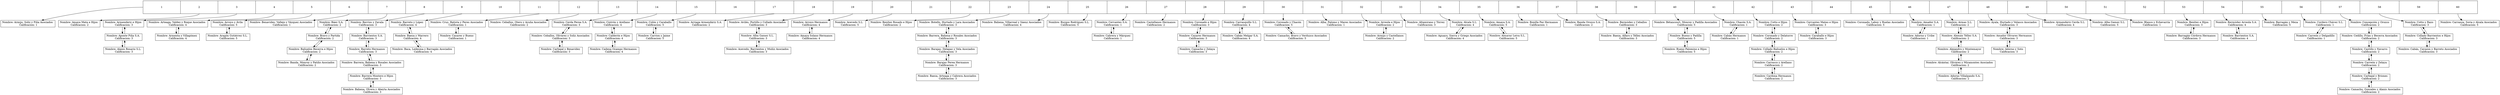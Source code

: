 digraph G {
 node [shape=record]; 
 vec[height=1 width=180 label="<f1> 1 |<f2> 2 |<f3> 3 |<f4> 4 |<f5> 5 |<f6> 6 |<f7> 7 |<f8> 8 |<f9> 9 |<f10> 10 |<f11> 11 |<f12> 12 |<f13> 13 |<f14> 14 |<f15> 15 |<f16> 16 |<f17> 17 |<f18> 18 |<f19> 19 |<f20> 20 |<f21> 21 |<f22> 22 |<f23> 23 |<f24> 24 |<f25> 25 |<f26> 26 |<f27> 27 |<f28> 28 |<f29> 29 |<f30> 30 |<f31> 31 |<f32> 32 |<f33> 33 |<f34> 34 |<f35> 35 |<f36> 36 |<f37> 37 |<f38> 38 |<f39> 39 |<f40> 40 |<f41> 41 |<f42> 42 |<f43> 43 |<f44> 44 |<f45> 45 |<f46> 46 |<f47> 47 |<f48> 48 |<f49> 49 |<f50> 50 |<f51> 51 |<f52> 52 |<f53> 53 |<f54> 54 |<f55> 55 |<f56> 56 |<f57> 57 |<f58> 58 |<f59> 59 |<f60> 60"];
7[label="Nombre: Armijo, Soliz y Piña Asociados \n Calificacion: 1"];
8[label="Nombre: Amaya Mata e Hijos \n Calificacion: 2"];
5[label="Nombre: Armendáriz e Hijos \n Calificacion: 3"];
6[label="Nombre: Aponte Piña S.A. \n Calificacion: 3"];
3[label="Nombre: Alanis Rosario S.L. \n Calificacion: 3"];
1[label="Nombre: Arteaga, Valdez y Roque Asociados \n Calificacion: 4"];
4[label="Nombre: Armenta y Villagómez \n Calificacion: 4"];
2[label="Nombre: Arroyo y Ávila \n Calificacion: 5"];
9[label="Nombre: Aragón Gutiérrez S.L. \n Calificacion: 5"];
22[label="Nombre: Benavides, Vallejo y Vázquez Asociados \n Calificacion: 1"];
20[label="Nombre: Báez S.A. \n Calificacion: 2"];
14[label="Nombre: Bravo y Partida \n Calificacion: 2"];
21[label="Nombre: Bañuelos Becerra e Hijos \n Calificacion: 2"];
23[label="Nombre: Banda, Monroy y Patiño Asociados \n Calificacion: 2"];
12[label="Nombre: Berríos y Zavala \n Calificacion: 3"];
13[label="Nombre: Barrientos S.A. \n Calificacion: 3"];
19[label="Nombre: Barreto Hermanos \n Calificacion: 3"];
11[label="Nombre: Barrera, Bahena y Rosales Asociados \n Calificacion: 3"];
18[label="Nombre: Barrera Montero e Hijos \n Calificacion: 3"];
15[label="Nombre: Bahena, Olvera y Abeyta Asociados \n Calificacion: 3"];
10[label="Nombre: Barreto y López \n Calificacion: 4"];
17[label="Nombre: Baeza y Marrero \n Calificacion: 4"];
16[label="Nombre: Baca, Ledesma y Barragán Asociados \n Calificacion: 4"];
32[label="Nombre: Cruz, Batista y Peres Asociados \n Calificacion: 1"];
30[label="Nombre: Casares y Bueno \n Calificacion: 1"];
25[label="Nombre: Ceballos, Otero y Acuña Asociados \n Calificacion: 2"];
29[label="Nombre: Cerda Perea S.A. \n Calificacion: 3"];
27[label="Nombre: Ceballos, Olivárez y Soliz Asociados \n Calificacion: 3"];
31[label="Nombre: Carbajal y Benavídez \n Calificacion: 3"];
34[label="Nombre: Cintrón y Arellano \n Calificacion: 4"];
28[label="Nombre: Calderón e Hijos \n Calificacion: 4"];
33[label="Nombre: Cadena Ocampo Hermanos \n Calificacion: 4"];
24[label="Nombre: Colón y Caraballo \n Calificacion: 5"];
26[label="Nombre: Carrion y Jaime \n Calificacion: 5"];
36[label="Nombre: Arriaga Armendáriz S.A. \n Calificacion: 2"];
40[label="Nombre: Avilés, Portillo y Collado Asociados \n Calificacion: 3"];
35[label="Nombre: Alba Gamez S.L. \n Calificacion: 3"];
38[label="Nombre: Acevedo, Barrientos y Muñiz Asociados \n Calificacion: 3"];
41[label="Nombre: Arroyo Hermanos \n Calificacion: 4"];
37[label="Nombre: Amaya Solano Hermanos \n Calificacion: 4"];
39[label="Nombre: Acevedo S.L. \n Calificacion: 5"];
42[label="Nombre: Benítez Rosado e Hijos \n Calificacion: 2"];
43[label="Nombre: Botello, Hurtado y Lara Asociados \n Calificacion: 3"];
45[label="Nombre: Barrera, Bahena y Rosales Asociados \n Calificacion: 3"];
44[label="Nombre: Barajas, Delapaz y Vela Asociados \n Calificacion: 3"];
47[label="Nombre: Barajas Perea Hermanos \n Calificacion: 3"];
48[label="Nombre: Baeza, Arteaga y Cabrera Asociados \n Calificacion: 3"];
46[label="Nombre: Bahena, Villarreal y Sáenz Asociados \n Calificacion: 4"];
49[label="Nombre: Burgos Rodríquez S.L. \n Calificacion: 5"];
59[label="Nombre: Cervantes S.A. \n Calificacion: 1"];
52[label="Nombre: Cabrera y Márquez \n Calificacion: 1"];
56[label="Nombre: Castellanos Hermanos \n Calificacion: 2"];
55[label="Nombre: Coronado e Hijos \n Calificacion: 3"];
58[label="Nombre: Cazares Hermanos \n Calificacion: 3"];
54[label="Nombre: Camacho y Zelaya \n Calificacion: 3"];
57[label="Nombre: Carrasquillo S.L. \n Calificacion: 4"];
53[label="Nombre: Cabán Melgar S.A. \n Calificacion: 4"];
51[label="Nombre: Coronado y Chacón \n Calificacion: 5"];
50[label="Nombre: Camacho, Bravo y Verduzco Asociados \n Calificacion: 5"];
60[label="Nombre: Alba, Palomo y Mares Asociados \n Calificacion: 1"];
65[label="Nombre: Arreola e Hijos \n Calificacion: 2"];
66[label="Nombre: Armijo y Castellanos \n Calificacion: 2"];
63[label="Nombre: Altamirano y Tórrez \n Calificacion: 3"];
64[label="Nombre: Alcala S.L. \n Calificacion: 4"];
61[label="Nombre: Aguayo, Sierra y Griego Asociados \n Calificacion: 4"];
67[label="Nombre: Amaya S.A. \n Calificacion: 5"];
62[label="Nombre: Almaraz Leiva S.L. \n Calificacion: 5"];
69[label="Nombre: Bonilla Paz Hermanos \n Calificacion: 1"];
68[label="Nombre: Banda Orozco S.A. \n Calificacion: 2"];
71[label="Nombre: Bermúdez y Ceballos \n Calificacion: 3"];
73[label="Nombre: Baeza, Alfaro y Téllez Asociados \n Calificacion: 3"];
70[label="Nombre: Bétancourt, Monroy y Padilla Asociados \n Calificacion: 5"];
72[label="Nombre: Bueno y Padilla \n Calificacion: 5"];
74[label="Nombre: Bueno Palomino e Hijos \n Calificacion: 5"];
78[label="Nombre: Chacón S.A. \n Calificacion: 1"];
77[label="Nombre: Cabán Hermanos \n Calificacion: 1"];
79[label="Nombre: Cotto e Hijos \n Calificacion: 2"];
75[label="Nombre: Coronado y Delatorre \n Calificacion: 2"];
76[label="Nombre: Collado Bañuelos e Hijos \n Calificacion: 2"];
83[label="Nombre: Carrasco y Arellano \n Calificacion: 2"];
84[label="Nombre: Cardona Hermanos \n Calificacion: 2"];
81[label="Nombre: Cervantes Mateo e Hijos \n Calificacion: 3"];
82[label="Nombre: Caraballo e Hijos \n Calificacion: 3"];
80[label="Nombre: Coronado, Laboy y Ruelas Asociados \n Calificacion: 5"];
89[label="Nombre: Amador S.A. \n Calificacion: 1"];
86[label="Nombre: Adorno y Uribe \n Calificacion: 1"];
90[label="Nombre: Armas S.L. \n Calificacion: 2"];
88[label="Nombre: Alemán Téllez S.A. \n Calificacion: 2"];
92[label="Nombre: Alejandro y Montemayor \n Calificacion: 2"];
85[label="Nombre: Alcántar, Olivárez y Miramontes Asociados \n Calificacion: 2"];
87[label="Nombre: Adorno Villalpando S.A. \n Calificacion: 2"];
91[label="Nombre: Ayala, Hurtado y Velasco Asociados \n Calificacion: 3"];
95[label="Nombre: Amador Olivares Hermanos \n Calificacion: 3"];
93[label="Nombre: Adorno y Soto \n Calificacion: 3"];
94[label="Nombre: Armendáriz Cerda S.L. \n Calificacion: 4"];
96[label="Nombre: Alba Gamez S.L. \n Calificacion: 5"];
102[label="Nombre: Blanco y Echevarría \n Calificacion: 1"];
101[label="Nombre: Benítez e Hijos \n Calificacion: 3"];
98[label="Nombre: Barragán Córdova Hermanos \n Calificacion: 3"];
99[label="Nombre: Bermúdez Arreola S.A. \n Calificacion: 4"];
97[label="Nombre: Barrientos S.A. \n Calificacion: 4"];
100[label="Nombre: Barragán y Meza \n Calificacion: 5"];
111[label="Nombre: Cordero Chávez S.L. \n Calificacion: 1"];
108[label="Nombre: Carreón y Delgadillo \n Calificacion: 1"];
105[label="Nombre: Concepción y Orozco \n Calificacion: 2"];
106[label="Nombre: Cedillo, Frías y Becerra Asociados \n Calificacion: 2"];
103[label="Nombre: Castillo y Navarro \n Calificacion: 2"];
114[label="Nombre: Carreón y Zelaya \n Calificacion: 2"];
109[label="Nombre: Carbajal y Briones \n Calificacion: 2"];
113[label="Nombre: Camacho, Gonzales y Alanis Asociados \n Calificacion: 2"];
112[label="Nombre: Cotto y Razo \n Calificacion: 3"];
107[label="Nombre: Collado Barrientos e Hijos \n Calificacion: 3"];
104[label="Nombre: Cabán, Cavazos y Barreto Asociados \n Calificacion: 3"];
110[label="Nombre: Carranza, Soria y Alcala Asociados \n  Calificacion: 5"];vec:f1 -> 7;
vec:f2 -> 8;
5->6;
6->5;
vec:f3 -> 5;
6->3;
3->6;
1->4;
4->1;
vec:f4 -> 1;
2->9;
9->2;
vec:f5 -> 2;
vec:f6 -> 22;
20->14;
14->20;
vec:f7 -> 20;
14->21;
21->14;
21->23;
23->21;
12->13;
13->12;
vec:f8 -> 12;
13->19;
19->13;
19->11;
11->19;
11->18;
18->11;
18->15;
15->18;
10->17;
17->10;
vec:f9 -> 10;
17->16;
16->17;
32->30;
30->32;
vec:f11 -> 32;
vec:f12 -> 25;
29->27;
27->29;
vec:f13 -> 29;
27->31;
31->27;
34->28;
28->34;
vec:f14 -> 34;
28->33;
33->28;
24->26;
26->24;
vec:f15 -> 24;
vec:f17 -> 36;
40->35;
35->40;
vec:f18 -> 40;
35->38;
38->35;
41->37;
37->41;
vec:f19 -> 41;
vec:f20 -> 39;
vec:f22 -> 42;
43->45;
45->43;
vec:f23 -> 43;
45->44;
44->45;
44->47;
47->44;
47->48;
48->47;
vec:f24 -> 46;
vec:f25 -> 49;
59->52;
52->59;
vec:f26 -> 59;
vec:f27 -> 56;
55->58;
58->55;
vec:f28 -> 55;
58->54;
54->58;
57->53;
53->57;
vec:f29 -> 57;
51->50;
50->51;
vec:f30 -> 51;
vec:f31 -> 60;
65->66;
66->65;
vec:f32 -> 65;
vec:f33 -> 63;
64->61;
61->64;
vec:f34 -> 64;
67->62;
62->67;
vec:f35 -> 67;
vec:f36 -> 69;
vec:f37 -> 68;
71->73;
73->71;
vec:f38 -> 71;
70->72;
72->70;
vec:f40 -> 70;
72->74;
74->72;
78->77;
77->78;
vec:f41 -> 78;
79->75;
75->79;
vec:f42 -> 79;
75->76;
76->75;
76->83;
83->76;
83->84;
84->83;
81->82;
82->81;
vec:f43 -> 81;
vec:f45 -> 80;
89->86;
86->89;
vec:f46 -> 89;
90->88;
88->90;
vec:f47 -> 90;
88->92;
92->88;
92->85;
85->92;
85->87;
87->85;
91->95;
95->91;
vec:f48 -> 91;
95->93;
93->95;
vec:f49 -> 94;
vec:f50 -> 96;
vec:f51 -> 102;
101->98;
98->101;
vec:f53 -> 101;
99->97;
97->99;
vec:f54 -> 99;
vec:f55 -> 100;
111->108;
108->111;
vec:f56 -> 111;
105->106;
106->105;
vec:f57 -> 105;
106->103;
103->106;
103->114;
114->103;
114->109;
109->114;
109->113;
113->109;
112->107;
107->112;
vec:f58 -> 112;
107->104;
104->107;
vec:f60 -> 110;

}
